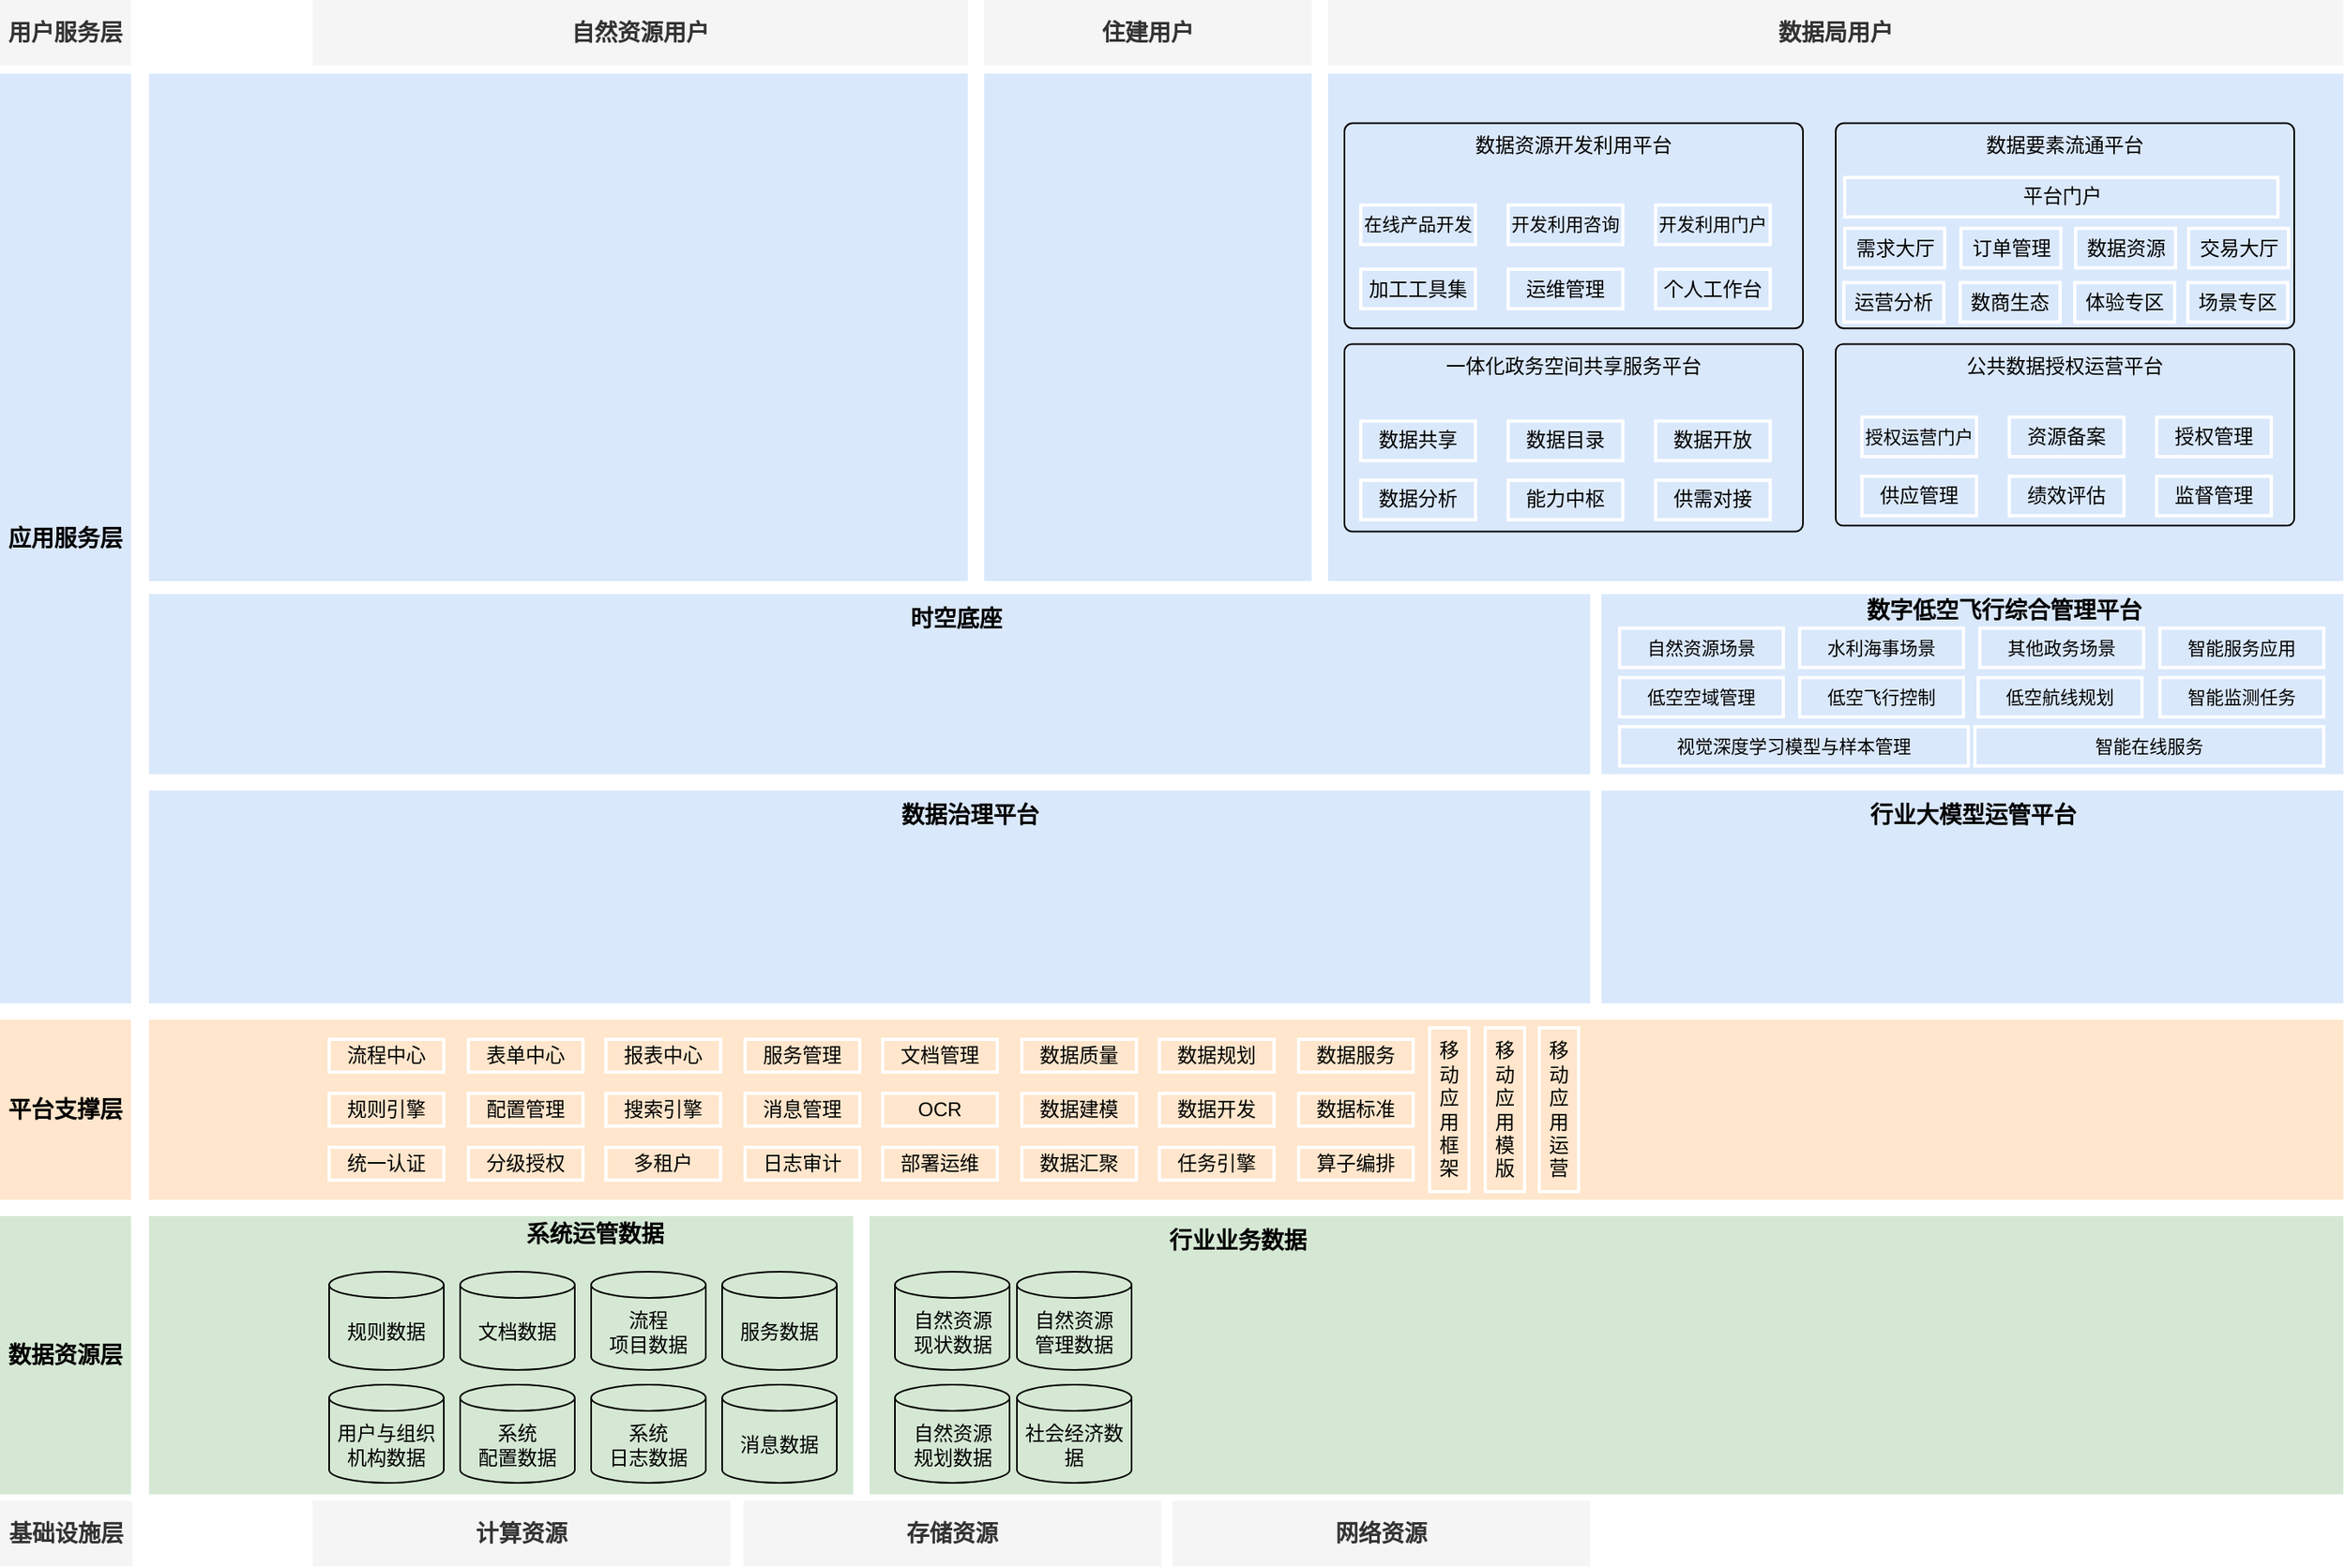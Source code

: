 <mxfile version="24.7.17">
  <diagram name="第 1 页" id="eXAId7AeTqNhBxDjCLfQ">
    <mxGraphModel dx="2436" dy="2009" grid="1" gridSize="10" guides="1" tooltips="1" connect="1" arrows="1" fold="1" page="1" pageScale="1" pageWidth="827" pageHeight="1169" math="0" shadow="0">
      <root>
        <mxCell id="0" />
        <mxCell id="1" parent="0" />
        <mxCell id="gW8PeKBPmqR-yox59LKh-1" value="&lt;font style=&quot;font-size: 14px;&quot;&gt;计算资源&lt;/font&gt;" style="rounded=0;whiteSpace=wrap;html=1;fillColor=#f5f5f5;fontColor=#333333;strokeColor=#666666;" parent="1" vertex="1">
          <mxGeometry x="110" y="603" width="255" height="50" as="geometry" />
        </mxCell>
        <mxCell id="gW8PeKBPmqR-yox59LKh-2" value="&lt;font style=&quot;font-size: 14px;&quot;&gt;存储资源&lt;/font&gt;" style="rounded=0;whiteSpace=wrap;html=1;fillColor=#f5f5f5;fontColor=#333333;strokeColor=none;fontStyle=1;fontSize=14;" parent="1" vertex="1">
          <mxGeometry x="373" y="674" width="255" height="40" as="geometry" />
        </mxCell>
        <mxCell id="gW8PeKBPmqR-yox59LKh-3" value="&lt;font style=&quot;font-size: 14px;&quot;&gt;网络资源&lt;/font&gt;" style="rounded=0;whiteSpace=wrap;html=1;fillColor=#f5f5f5;fontColor=#333333;strokeColor=none;fontStyle=1;fontSize=14;" parent="1" vertex="1">
          <mxGeometry x="635" y="674" width="255" height="40" as="geometry" />
        </mxCell>
        <mxCell id="gW8PeKBPmqR-yox59LKh-12" value="" style="rounded=0;whiteSpace=wrap;html=1;fillColor=#ffe6cc;strokeColor=none;" parent="1" vertex="1">
          <mxGeometry x="10" y="380" width="1340" height="110" as="geometry" />
        </mxCell>
        <mxCell id="gW8PeKBPmqR-yox59LKh-15" value="" style="rounded=0;whiteSpace=wrap;html=1;fillColor=#dae8fc;strokeColor=none;" parent="1" vertex="1">
          <mxGeometry x="10" y="120" width="880" height="110" as="geometry" />
        </mxCell>
        <mxCell id="gW8PeKBPmqR-yox59LKh-16" value="" style="rounded=0;whiteSpace=wrap;html=1;fillColor=#dae8fc;strokeColor=none;" parent="1" vertex="1">
          <mxGeometry x="10" y="240" width="880" height="130" as="geometry" />
        </mxCell>
        <mxCell id="gW8PeKBPmqR-yox59LKh-17" value="&lt;font style=&quot;font-size: 14px;&quot;&gt;自然资源用户&lt;/font&gt;" style="rounded=0;whiteSpace=wrap;html=1;fillColor=#f5f5f5;fontColor=#333333;strokeColor=none;fontSize=14;fontStyle=1" parent="1" vertex="1">
          <mxGeometry x="110" y="-243" width="400" height="40" as="geometry" />
        </mxCell>
        <mxCell id="gW8PeKBPmqR-yox59LKh-18" value="&lt;span style=&quot;font-size: 14px;&quot;&gt;住建用户&lt;/span&gt;" style="rounded=0;whiteSpace=wrap;html=1;fillColor=#f5f5f5;fontColor=#333333;strokeColor=none;fontSize=14;fontStyle=1" parent="1" vertex="1">
          <mxGeometry x="520" y="-243" width="200" height="40" as="geometry" />
        </mxCell>
        <mxCell id="gW8PeKBPmqR-yox59LKh-19" value="&lt;span style=&quot;font-size: 14px;&quot;&gt;数据局用户&lt;/span&gt;" style="rounded=0;whiteSpace=wrap;html=1;fillColor=#f5f5f5;fontColor=#333333;strokeColor=none;fontSize=14;fontStyle=1" parent="1" vertex="1">
          <mxGeometry x="730" y="-243" width="620" height="40" as="geometry" />
        </mxCell>
        <mxCell id="gW8PeKBPmqR-yox59LKh-20" value="平台支撑层" style="text;html=1;align=center;verticalAlign=middle;whiteSpace=wrap;rounded=0;fontSize=14;fontStyle=1;fillColor=#ffe6cc;strokeColor=none;" parent="1" vertex="1">
          <mxGeometry x="-81" y="380" width="80" height="110" as="geometry" />
        </mxCell>
        <mxCell id="gW8PeKBPmqR-yox59LKh-21" value="基础设施层" style="text;html=1;align=center;verticalAlign=middle;whiteSpace=wrap;rounded=0;fontSize=14;fontStyle=1;fillColor=#f5f5f5;fontFamily=Helvetica;fontColor=#333333;strokeColor=none;" parent="1" vertex="1">
          <mxGeometry x="-81" y="674" width="81" height="40" as="geometry" />
        </mxCell>
        <mxCell id="gW8PeKBPmqR-yox59LKh-22" value="数据资源层" style="text;html=1;align=center;verticalAlign=middle;whiteSpace=wrap;rounded=0;fontSize=14;fontStyle=1;fillColor=#d5e8d4;strokeColor=none;" parent="1" vertex="1">
          <mxGeometry x="-81" y="500" width="80" height="170" as="geometry" />
        </mxCell>
        <mxCell id="gW8PeKBPmqR-yox59LKh-23" value="应用服务层" style="text;html=1;align=center;verticalAlign=middle;whiteSpace=wrap;rounded=0;fontSize=14;fontStyle=1;fillColor=#dae8fc;strokeColor=none;" parent="1" vertex="1">
          <mxGeometry x="-81" y="-198" width="80" height="568" as="geometry" />
        </mxCell>
        <mxCell id="gW8PeKBPmqR-yox59LKh-24" value="用户服务层" style="text;html=1;align=center;verticalAlign=middle;whiteSpace=wrap;rounded=0;fontSize=14;fontStyle=1;fillColor=#f5f5f5;fontColor=#333333;strokeColor=none;" parent="1" vertex="1">
          <mxGeometry x="-81" y="-243" width="80" height="40" as="geometry" />
        </mxCell>
        <mxCell id="gW8PeKBPmqR-yox59LKh-25" value="统一认证" style="rounded=0;whiteSpace=wrap;html=1;fillColor=none;strokeColor=#ffffff;strokeWidth=2;" parent="1" vertex="1">
          <mxGeometry x="120" y="458" width="70" height="20" as="geometry" />
        </mxCell>
        <mxCell id="gW8PeKBPmqR-yox59LKh-26" value="分级授权" style="rounded=0;whiteSpace=wrap;html=1;fillColor=none;strokeColor=#ffffff;strokeWidth=2;" parent="1" vertex="1">
          <mxGeometry x="205" y="458" width="70" height="20" as="geometry" />
        </mxCell>
        <mxCell id="gW8PeKBPmqR-yox59LKh-27" value="多租户" style="rounded=0;whiteSpace=wrap;html=1;fillColor=none;strokeColor=#ffffff;strokeWidth=2;" parent="1" vertex="1">
          <mxGeometry x="289" y="458" width="70" height="20" as="geometry" />
        </mxCell>
        <mxCell id="gW8PeKBPmqR-yox59LKh-28" value="流程中心" style="rounded=0;whiteSpace=wrap;html=1;fillColor=none;strokeColor=#ffffff;strokeWidth=2;" parent="1" vertex="1">
          <mxGeometry x="120" y="392" width="70" height="20" as="geometry" />
        </mxCell>
        <mxCell id="gW8PeKBPmqR-yox59LKh-29" value="表单中心" style="rounded=0;whiteSpace=wrap;html=1;fillColor=none;strokeColor=#ffffff;strokeWidth=2;" parent="1" vertex="1">
          <mxGeometry x="205" y="392" width="70" height="20" as="geometry" />
        </mxCell>
        <mxCell id="gW8PeKBPmqR-yox59LKh-30" value="报表中心" style="rounded=0;whiteSpace=wrap;html=1;fillColor=none;strokeColor=#ffffff;strokeWidth=2;" parent="1" vertex="1">
          <mxGeometry x="289" y="392" width="70" height="20" as="geometry" />
        </mxCell>
        <mxCell id="gW8PeKBPmqR-yox59LKh-31" value="规则引擎" style="rounded=0;whiteSpace=wrap;html=1;fillColor=none;strokeColor=#ffffff;strokeWidth=2;" parent="1" vertex="1">
          <mxGeometry x="120" y="425" width="70" height="20" as="geometry" />
        </mxCell>
        <mxCell id="gW8PeKBPmqR-yox59LKh-32" value="配置管理" style="rounded=0;whiteSpace=wrap;html=1;fillColor=none;strokeColor=#ffffff;strokeWidth=2;" parent="1" vertex="1">
          <mxGeometry x="205" y="425" width="70" height="20" as="geometry" />
        </mxCell>
        <mxCell id="gW8PeKBPmqR-yox59LKh-33" value="部署运维" style="rounded=0;whiteSpace=wrap;html=1;fillColor=none;strokeColor=#ffffff;strokeWidth=2;" parent="1" vertex="1">
          <mxGeometry x="458" y="458" width="70" height="20" as="geometry" />
        </mxCell>
        <mxCell id="gW8PeKBPmqR-yox59LKh-34" value="日志审计" style="rounded=0;whiteSpace=wrap;html=1;fillColor=none;strokeColor=#ffffff;strokeWidth=2;" parent="1" vertex="1">
          <mxGeometry x="374" y="458" width="70" height="20" as="geometry" />
        </mxCell>
        <mxCell id="gW8PeKBPmqR-yox59LKh-35" value="消息管理" style="rounded=0;whiteSpace=wrap;html=1;fillColor=none;strokeColor=#ffffff;strokeWidth=2;" parent="1" vertex="1">
          <mxGeometry x="374" y="425" width="70" height="20" as="geometry" />
        </mxCell>
        <mxCell id="gW8PeKBPmqR-yox59LKh-36" value="服务管理" style="rounded=0;whiteSpace=wrap;html=1;fillColor=none;strokeColor=#ffffff;strokeWidth=2;" parent="1" vertex="1">
          <mxGeometry x="374" y="392" width="70" height="20" as="geometry" />
        </mxCell>
        <mxCell id="gW8PeKBPmqR-yox59LKh-37" value="文档管理" style="rounded=0;whiteSpace=wrap;html=1;fillColor=none;strokeColor=#ffffff;strokeWidth=2;" parent="1" vertex="1">
          <mxGeometry x="458" y="392" width="70" height="20" as="geometry" />
        </mxCell>
        <mxCell id="gW8PeKBPmqR-yox59LKh-38" value="OCR" style="rounded=0;whiteSpace=wrap;html=1;fillColor=none;strokeColor=#ffffff;strokeWidth=2;" parent="1" vertex="1">
          <mxGeometry x="458" y="425" width="70" height="20" as="geometry" />
        </mxCell>
        <mxCell id="gW8PeKBPmqR-yox59LKh-39" value="搜索引擎" style="rounded=0;whiteSpace=wrap;html=1;fillColor=none;strokeColor=#ffffff;strokeWidth=2;" parent="1" vertex="1">
          <mxGeometry x="289" y="425" width="70" height="20" as="geometry" />
        </mxCell>
        <mxCell id="gW8PeKBPmqR-yox59LKh-40" value="数据汇聚" style="rounded=0;whiteSpace=wrap;html=1;fillColor=none;strokeColor=#ffffff;strokeWidth=2;" parent="1" vertex="1">
          <mxGeometry x="543" y="458" width="70" height="20" as="geometry" />
        </mxCell>
        <mxCell id="gW8PeKBPmqR-yox59LKh-41" value="数据质量" style="rounded=0;whiteSpace=wrap;html=1;fillColor=none;strokeColor=#ffffff;strokeWidth=2;" parent="1" vertex="1">
          <mxGeometry x="543" y="392" width="70" height="20" as="geometry" />
        </mxCell>
        <mxCell id="gW8PeKBPmqR-yox59LKh-42" value="数据建模" style="rounded=0;whiteSpace=wrap;html=1;fillColor=none;strokeColor=#ffffff;strokeWidth=2;" parent="1" vertex="1">
          <mxGeometry x="543" y="425" width="70" height="20" as="geometry" />
        </mxCell>
        <mxCell id="gW8PeKBPmqR-yox59LKh-43" value="数据开发" style="rounded=0;whiteSpace=wrap;html=1;fillColor=none;strokeColor=#ffffff;strokeWidth=2;" parent="1" vertex="1">
          <mxGeometry x="627" y="425" width="70" height="20" as="geometry" />
        </mxCell>
        <mxCell id="gW8PeKBPmqR-yox59LKh-44" value="数据服务" style="rounded=0;whiteSpace=wrap;html=1;fillColor=none;strokeColor=#ffffff;strokeWidth=2;" parent="1" vertex="1">
          <mxGeometry x="712" y="392" width="70" height="20" as="geometry" />
        </mxCell>
        <mxCell id="gW8PeKBPmqR-yox59LKh-45" value="数据标准" style="rounded=0;whiteSpace=wrap;html=1;fillColor=none;strokeColor=#ffffff;strokeWidth=2;" parent="1" vertex="1">
          <mxGeometry x="712" y="425" width="70" height="20" as="geometry" />
        </mxCell>
        <mxCell id="gW8PeKBPmqR-yox59LKh-46" value="数据规划" style="rounded=0;whiteSpace=wrap;html=1;fillColor=none;strokeColor=#ffffff;strokeWidth=2;" parent="1" vertex="1">
          <mxGeometry x="627" y="392" width="70" height="20" as="geometry" />
        </mxCell>
        <mxCell id="gW8PeKBPmqR-yox59LKh-47" value="任务引擎" style="rounded=0;whiteSpace=wrap;html=1;fillColor=none;strokeColor=#ffffff;strokeWidth=2;" parent="1" vertex="1">
          <mxGeometry x="627" y="458" width="70" height="20" as="geometry" />
        </mxCell>
        <mxCell id="gW8PeKBPmqR-yox59LKh-48" value="算子编排" style="rounded=0;whiteSpace=wrap;html=1;fillColor=none;strokeColor=#ffffff;strokeWidth=2;" parent="1" vertex="1">
          <mxGeometry x="712" y="458" width="70" height="20" as="geometry" />
        </mxCell>
        <mxCell id="gW8PeKBPmqR-yox59LKh-49" value="移动应用运营" style="rounded=0;whiteSpace=wrap;html=1;fillColor=none;strokeColor=#ffffff;strokeWidth=2;" parent="1" vertex="1">
          <mxGeometry x="859" y="385" width="24" height="100" as="geometry" />
        </mxCell>
        <mxCell id="gW8PeKBPmqR-yox59LKh-50" value="移动应用框架" style="rounded=0;whiteSpace=wrap;html=1;fillColor=none;strokeColor=#ffffff;strokeWidth=2;" parent="1" vertex="1">
          <mxGeometry x="792" y="385" width="24" height="100" as="geometry" />
        </mxCell>
        <mxCell id="gW8PeKBPmqR-yox59LKh-51" value="移动应用模版" style="rounded=0;whiteSpace=wrap;html=1;fillColor=none;strokeColor=#ffffff;strokeWidth=2;" parent="1" vertex="1">
          <mxGeometry x="826" y="385" width="24" height="100" as="geometry" />
        </mxCell>
        <mxCell id="juO7j_CipVgZOBiZybFH-2" value="" style="rounded=0;whiteSpace=wrap;html=1;fillColor=#d5e8d4;strokeColor=none;" parent="1" vertex="1">
          <mxGeometry x="10" y="500" width="430" height="170" as="geometry" />
        </mxCell>
        <mxCell id="juO7j_CipVgZOBiZybFH-3" value="用户与组织机构数据" style="shape=cylinder3;whiteSpace=wrap;html=1;boundedLbl=1;backgroundOutline=1;size=8;fillColor=none;" parent="1" vertex="1">
          <mxGeometry x="120" y="603" width="70" height="60" as="geometry" />
        </mxCell>
        <mxCell id="juO7j_CipVgZOBiZybFH-7" value="流程&lt;div&gt;项目数据&lt;/div&gt;" style="shape=cylinder3;whiteSpace=wrap;html=1;boundedLbl=1;backgroundOutline=1;size=8;fillColor=none;" parent="1" vertex="1">
          <mxGeometry x="280" y="534" width="70" height="60" as="geometry" />
        </mxCell>
        <mxCell id="juO7j_CipVgZOBiZybFH-8" value="&lt;span style=&quot;background-color: initial;&quot;&gt;服务数据&lt;/span&gt;" style="shape=cylinder3;whiteSpace=wrap;html=1;boundedLbl=1;backgroundOutline=1;size=8;fillColor=none;" parent="1" vertex="1">
          <mxGeometry x="360" y="534" width="70" height="60" as="geometry" />
        </mxCell>
        <mxCell id="juO7j_CipVgZOBiZybFH-9" value="&lt;span style=&quot;background-color: initial;&quot;&gt;文档数据&lt;/span&gt;" style="shape=cylinder3;whiteSpace=wrap;html=1;boundedLbl=1;backgroundOutline=1;size=8;fillColor=none;" parent="1" vertex="1">
          <mxGeometry x="200" y="534" width="70" height="60" as="geometry" />
        </mxCell>
        <mxCell id="juO7j_CipVgZOBiZybFH-10" value="&lt;span style=&quot;background-color: initial;&quot;&gt;规则数据&lt;/span&gt;" style="shape=cylinder3;whiteSpace=wrap;html=1;boundedLbl=1;backgroundOutline=1;size=8;fillColor=none;" parent="1" vertex="1">
          <mxGeometry x="120" y="534" width="70" height="60" as="geometry" />
        </mxCell>
        <mxCell id="juO7j_CipVgZOBiZybFH-11" value="&lt;span style=&quot;background-color: initial;&quot;&gt;系统&lt;/span&gt;&lt;div&gt;&lt;span style=&quot;background-color: initial;&quot;&gt;日志数据&lt;/span&gt;&lt;/div&gt;" style="shape=cylinder3;whiteSpace=wrap;html=1;boundedLbl=1;backgroundOutline=1;size=8;fillColor=none;" parent="1" vertex="1">
          <mxGeometry x="280" y="603" width="70" height="60" as="geometry" />
        </mxCell>
        <mxCell id="juO7j_CipVgZOBiZybFH-12" value="&lt;span style=&quot;background-color: initial;&quot;&gt;消息数据&lt;/span&gt;" style="shape=cylinder3;whiteSpace=wrap;html=1;boundedLbl=1;backgroundOutline=1;size=8;fillColor=none;" parent="1" vertex="1">
          <mxGeometry x="360" y="603" width="70" height="60" as="geometry" />
        </mxCell>
        <mxCell id="juO7j_CipVgZOBiZybFH-13" value="&lt;span style=&quot;background-color: initial;&quot;&gt;系统&lt;/span&gt;&lt;div&gt;&lt;span style=&quot;background-color: initial;&quot;&gt;配置数据&lt;/span&gt;&lt;/div&gt;" style="shape=cylinder3;whiteSpace=wrap;html=1;boundedLbl=1;backgroundOutline=1;size=8;fillColor=none;" parent="1" vertex="1">
          <mxGeometry x="200" y="603" width="70" height="60" as="geometry" />
        </mxCell>
        <mxCell id="juO7j_CipVgZOBiZybFH-14" value="系统运管数据" style="text;html=1;align=center;verticalAlign=middle;whiteSpace=wrap;rounded=0;fontStyle=1;fontSize=14;" parent="1" vertex="1">
          <mxGeometry x="235" y="496" width="95" height="30" as="geometry" />
        </mxCell>
        <mxCell id="juO7j_CipVgZOBiZybFH-15" value="" style="rounded=0;whiteSpace=wrap;html=1;fillColor=#d5e8d4;strokeColor=none;" parent="1" vertex="1">
          <mxGeometry x="450" y="500" width="900" height="170" as="geometry" />
        </mxCell>
        <mxCell id="juO7j_CipVgZOBiZybFH-16" value="行业业务数据" style="text;html=1;align=center;verticalAlign=middle;whiteSpace=wrap;rounded=0;fontStyle=1;strokeColor=none;fontSize=14;" parent="1" vertex="1">
          <mxGeometry x="630" y="500" width="90" height="30" as="geometry" />
        </mxCell>
        <mxCell id="juO7j_CipVgZOBiZybFH-17" value="&lt;font style=&quot;font-size: 14px;&quot;&gt;计算资源&lt;/font&gt;" style="rounded=0;whiteSpace=wrap;html=1;fillColor=#f5f5f5;fontColor=#333333;strokeColor=none;fontStyle=1;fontSize=14;" parent="1" vertex="1">
          <mxGeometry x="110" y="674" width="255" height="40" as="geometry" />
        </mxCell>
        <mxCell id="juO7j_CipVgZOBiZybFH-18" value="&lt;span style=&quot;background-color: initial;&quot;&gt;自然资源&lt;/span&gt;&lt;div&gt;&lt;span style=&quot;background-color: initial;&quot;&gt;规划数据&lt;/span&gt;&lt;/div&gt;" style="shape=cylinder3;whiteSpace=wrap;html=1;boundedLbl=1;backgroundOutline=1;size=8;fillColor=none;" parent="1" vertex="1">
          <mxGeometry x="465.5" y="603" width="70" height="60" as="geometry" />
        </mxCell>
        <mxCell id="juO7j_CipVgZOBiZybFH-19" value="&lt;span style=&quot;background-color: initial;&quot;&gt;自然资源&lt;/span&gt;&lt;div&gt;&lt;span style=&quot;background-color: initial;&quot;&gt;现状数据&lt;/span&gt;&lt;/div&gt;" style="shape=cylinder3;whiteSpace=wrap;html=1;boundedLbl=1;backgroundOutline=1;size=8;fillColor=none;" parent="1" vertex="1">
          <mxGeometry x="465.5" y="534" width="70" height="60" as="geometry" />
        </mxCell>
        <mxCell id="juO7j_CipVgZOBiZybFH-20" value="&lt;span style=&quot;background-color: initial;&quot;&gt;自然资源&lt;/span&gt;&lt;div&gt;&lt;span style=&quot;background-color: initial;&quot;&gt;管理数据&lt;/span&gt;&lt;/div&gt;" style="shape=cylinder3;whiteSpace=wrap;html=1;boundedLbl=1;backgroundOutline=1;size=8;fillColor=none;" parent="1" vertex="1">
          <mxGeometry x="540" y="534" width="70" height="60" as="geometry" />
        </mxCell>
        <mxCell id="juO7j_CipVgZOBiZybFH-21" value="&lt;span style=&quot;background-color: initial;&quot;&gt;社会经济数据&lt;/span&gt;" style="shape=cylinder3;whiteSpace=wrap;html=1;boundedLbl=1;backgroundOutline=1;size=8;fillColor=none;" parent="1" vertex="1">
          <mxGeometry x="540" y="603" width="70" height="60" as="geometry" />
        </mxCell>
        <mxCell id="juO7j_CipVgZOBiZybFH-22" value="时空底座" style="text;html=1;align=center;verticalAlign=middle;whiteSpace=wrap;rounded=0;fontStyle=1;fontSize=14;" parent="1" vertex="1">
          <mxGeometry x="463" y="120" width="80" height="30" as="geometry" />
        </mxCell>
        <mxCell id="juO7j_CipVgZOBiZybFH-23" value="数据治理平台" style="text;html=1;align=center;verticalAlign=middle;whiteSpace=wrap;rounded=0;fontStyle=1;fontSize=14;" parent="1" vertex="1">
          <mxGeometry x="463" y="240" width="97" height="30" as="geometry" />
        </mxCell>
        <mxCell id="juO7j_CipVgZOBiZybFH-24" value="" style="rounded=0;whiteSpace=wrap;html=1;fillColor=#dae8fc;strokeColor=none;" parent="1" vertex="1">
          <mxGeometry x="10" y="-198" width="500" height="310" as="geometry" />
        </mxCell>
        <mxCell id="juO7j_CipVgZOBiZybFH-25" value="" style="rounded=0;whiteSpace=wrap;html=1;fillColor=#dae8fc;strokeColor=none;" parent="1" vertex="1">
          <mxGeometry x="520" y="-198" width="200" height="310" as="geometry" />
        </mxCell>
        <mxCell id="juO7j_CipVgZOBiZybFH-26" value="" style="rounded=0;whiteSpace=wrap;html=1;fillColor=#dae8fc;strokeColor=none;" parent="1" vertex="1">
          <mxGeometry x="730" y="-198" width="620" height="310" as="geometry" />
        </mxCell>
        <mxCell id="ZOYTXHk_VnNkoqSfOSc5-2" value="一体化政务空间共享服务平台" style="rounded=1;whiteSpace=wrap;html=1;arcSize=4;align=center;verticalAlign=top;fillColor=none;" parent="1" vertex="1">
          <mxGeometry x="740" y="-32.737" width="280" height="114.487" as="geometry" />
        </mxCell>
        <mxCell id="ZOYTXHk_VnNkoqSfOSc5-3" value="数据共享" style="rounded=0;whiteSpace=wrap;html=1;fillColor=none;strokeColor=#ffffff;strokeWidth=2;" parent="1" vertex="1">
          <mxGeometry x="750" y="14.263" width="70" height="24.103" as="geometry" />
        </mxCell>
        <mxCell id="ZOYTXHk_VnNkoqSfOSc5-4" value="数据目录" style="rounded=0;whiteSpace=wrap;html=1;fillColor=none;strokeColor=#ffffff;strokeWidth=2;" parent="1" vertex="1">
          <mxGeometry x="840" y="14.263" width="70" height="24.103" as="geometry" />
        </mxCell>
        <mxCell id="ZOYTXHk_VnNkoqSfOSc5-5" value="数据开放" style="rounded=0;whiteSpace=wrap;html=1;fillColor=none;strokeColor=#ffffff;strokeWidth=2;" parent="1" vertex="1">
          <mxGeometry x="930" y="14.263" width="70" height="24.103" as="geometry" />
        </mxCell>
        <mxCell id="ZOYTXHk_VnNkoqSfOSc5-6" value="供需对接" style="rounded=0;whiteSpace=wrap;html=1;fillColor=none;strokeColor=#ffffff;strokeWidth=2;" parent="1" vertex="1">
          <mxGeometry x="930" y="50.417" width="70" height="24.103" as="geometry" />
        </mxCell>
        <mxCell id="ZOYTXHk_VnNkoqSfOSc5-7" value="数据分析" style="rounded=0;whiteSpace=wrap;html=1;fillColor=none;strokeColor=#ffffff;strokeWidth=2;" parent="1" vertex="1">
          <mxGeometry x="750" y="50.417" width="70" height="24.103" as="geometry" />
        </mxCell>
        <mxCell id="ZOYTXHk_VnNkoqSfOSc5-8" value="能力中枢" style="rounded=0;whiteSpace=wrap;html=1;fillColor=none;strokeColor=#ffffff;strokeWidth=2;" parent="1" vertex="1">
          <mxGeometry x="840" y="50.417" width="70" height="24.103" as="geometry" />
        </mxCell>
        <mxCell id="ZOYTXHk_VnNkoqSfOSc5-9" value="数据资源开发利用平台" style="rounded=1;whiteSpace=wrap;html=1;arcSize=4;align=center;verticalAlign=top;fillColor=none;" parent="1" vertex="1">
          <mxGeometry x="740" y="-167.75" width="280" height="125.37" as="geometry" />
        </mxCell>
        <mxCell id="ZOYTXHk_VnNkoqSfOSc5-10" value="加工工具集" style="rounded=0;whiteSpace=wrap;html=1;fillColor=none;strokeColor=#ffffff;strokeWidth=2;" parent="1" vertex="1">
          <mxGeometry x="750" y="-78.532" width="70" height="24.103" as="geometry" />
        </mxCell>
        <mxCell id="ZOYTXHk_VnNkoqSfOSc5-11" value="运维管理" style="rounded=0;whiteSpace=wrap;html=1;fillColor=none;strokeColor=#ffffff;strokeWidth=2;" parent="1" vertex="1">
          <mxGeometry x="840" y="-78.532" width="70" height="24.103" as="geometry" />
        </mxCell>
        <mxCell id="ZOYTXHk_VnNkoqSfOSc5-12" value="个人工作台" style="rounded=0;whiteSpace=wrap;html=1;fillColor=none;strokeColor=#ffffff;strokeWidth=2;" parent="1" vertex="1">
          <mxGeometry x="930" y="-78.532" width="70" height="24.103" as="geometry" />
        </mxCell>
        <mxCell id="ZOYTXHk_VnNkoqSfOSc5-13" value="在线产品开发" style="rounded=0;whiteSpace=wrap;html=1;fillColor=none;strokeColor=#ffffff;strokeWidth=2;fontSize=11;" parent="1" vertex="1">
          <mxGeometry x="750" y="-117.699" width="70" height="24.103" as="geometry" />
        </mxCell>
        <mxCell id="ZOYTXHk_VnNkoqSfOSc5-14" value="开发利用咨询" style="rounded=0;whiteSpace=wrap;html=1;fillColor=none;strokeColor=#ffffff;strokeWidth=2;fontSize=11;" parent="1" vertex="1">
          <mxGeometry x="840" y="-117.699" width="70" height="24.103" as="geometry" />
        </mxCell>
        <mxCell id="ZOYTXHk_VnNkoqSfOSc5-15" value="开发利用门户" style="rounded=0;whiteSpace=wrap;html=1;fillColor=none;strokeColor=#ffffff;strokeWidth=2;fontSize=11;" parent="1" vertex="1">
          <mxGeometry x="930" y="-117.699" width="70" height="24.103" as="geometry" />
        </mxCell>
        <mxCell id="ZOYTXHk_VnNkoqSfOSc5-16" value="公共数据授权运营平台" style="rounded=1;whiteSpace=wrap;html=1;arcSize=4;align=center;verticalAlign=top;fillColor=none;" parent="1" vertex="1">
          <mxGeometry x="1040" y="-32.737" width="280" height="110.872" as="geometry" />
        </mxCell>
        <mxCell id="ZOYTXHk_VnNkoqSfOSc5-17" value="授权运营门户" style="rounded=0;whiteSpace=wrap;html=1;fillColor=none;strokeColor=#ffffff;strokeWidth=2;fontSize=11;" parent="1" vertex="1">
          <mxGeometry x="1056" y="11.853" width="70" height="24.103" as="geometry" />
        </mxCell>
        <mxCell id="ZOYTXHk_VnNkoqSfOSc5-18" value="资源备案" style="rounded=0;whiteSpace=wrap;html=1;fillColor=none;strokeColor=#ffffff;strokeWidth=2;" parent="1" vertex="1">
          <mxGeometry x="1146" y="11.853" width="70" height="24.103" as="geometry" />
        </mxCell>
        <mxCell id="ZOYTXHk_VnNkoqSfOSc5-19" value="授权管理" style="rounded=0;whiteSpace=wrap;html=1;fillColor=none;strokeColor=#ffffff;strokeWidth=2;" parent="1" vertex="1">
          <mxGeometry x="1236" y="11.853" width="70" height="24.103" as="geometry" />
        </mxCell>
        <mxCell id="ZOYTXHk_VnNkoqSfOSc5-20" value="监督管理" style="rounded=0;whiteSpace=wrap;html=1;fillColor=none;strokeColor=#ffffff;strokeWidth=2;" parent="1" vertex="1">
          <mxGeometry x="1236" y="48.006" width="70" height="24.103" as="geometry" />
        </mxCell>
        <mxCell id="ZOYTXHk_VnNkoqSfOSc5-21" value="供应管理" style="rounded=0;whiteSpace=wrap;html=1;fillColor=none;strokeColor=#ffffff;strokeWidth=2;" parent="1" vertex="1">
          <mxGeometry x="1056" y="48.006" width="70" height="24.103" as="geometry" />
        </mxCell>
        <mxCell id="ZOYTXHk_VnNkoqSfOSc5-22" value="绩效评估" style="rounded=0;whiteSpace=wrap;html=1;fillColor=none;strokeColor=#ffffff;strokeWidth=2;" parent="1" vertex="1">
          <mxGeometry x="1146" y="48.006" width="70" height="24.103" as="geometry" />
        </mxCell>
        <mxCell id="ZOYTXHk_VnNkoqSfOSc5-23" value="数据要素流通平台" style="rounded=1;whiteSpace=wrap;html=1;arcSize=4;align=center;verticalAlign=top;fillColor=none;" parent="1" vertex="1">
          <mxGeometry x="1040" y="-167.75" width="280" height="125.37" as="geometry" />
        </mxCell>
        <mxCell id="ZOYTXHk_VnNkoqSfOSc5-24" value="运营分析" style="rounded=0;whiteSpace=wrap;html=1;fillColor=none;strokeColor=#ffffff;strokeWidth=2;" parent="1" vertex="1">
          <mxGeometry x="1045" y="-70.327" width="61" height="24.103" as="geometry" />
        </mxCell>
        <mxCell id="ZOYTXHk_VnNkoqSfOSc5-25" value="数商生态" style="rounded=0;whiteSpace=wrap;html=1;fillColor=none;strokeColor=#ffffff;strokeWidth=2;" parent="1" vertex="1">
          <mxGeometry x="1116" y="-70.327" width="61" height="24.103" as="geometry" />
        </mxCell>
        <mxCell id="ZOYTXHk_VnNkoqSfOSc5-26" value="体验专区" style="rounded=0;whiteSpace=wrap;html=1;fillColor=none;strokeColor=#ffffff;strokeWidth=2;" parent="1" vertex="1">
          <mxGeometry x="1186" y="-70.327" width="61" height="24.103" as="geometry" />
        </mxCell>
        <mxCell id="ZOYTXHk_VnNkoqSfOSc5-27" value="场景专区" style="rounded=0;whiteSpace=wrap;html=1;fillColor=none;strokeColor=#ffffff;strokeWidth=2;" parent="1" vertex="1">
          <mxGeometry x="1255" y="-70.327" width="61" height="24.103" as="geometry" />
        </mxCell>
        <mxCell id="ZOYTXHk_VnNkoqSfOSc5-28" value="需求大厅" style="rounded=0;whiteSpace=wrap;html=1;fillColor=none;strokeColor=#ffffff;strokeWidth=2;" parent="1" vertex="1">
          <mxGeometry x="1045.5" y="-103.468" width="61" height="24.103" as="geometry" />
        </mxCell>
        <mxCell id="ZOYTXHk_VnNkoqSfOSc5-29" value="订单管理" style="rounded=0;whiteSpace=wrap;html=1;fillColor=none;strokeColor=#ffffff;strokeWidth=2;" parent="1" vertex="1">
          <mxGeometry x="1116.5" y="-103.468" width="61" height="24.103" as="geometry" />
        </mxCell>
        <mxCell id="ZOYTXHk_VnNkoqSfOSc5-30" value="数据资源" style="rounded=0;whiteSpace=wrap;html=1;fillColor=none;strokeColor=#ffffff;strokeWidth=2;" parent="1" vertex="1">
          <mxGeometry x="1186.5" y="-103.468" width="61" height="24.103" as="geometry" />
        </mxCell>
        <mxCell id="ZOYTXHk_VnNkoqSfOSc5-31" value="交易大厅" style="rounded=0;whiteSpace=wrap;html=1;fillColor=none;strokeColor=#ffffff;strokeWidth=2;" parent="1" vertex="1">
          <mxGeometry x="1255.5" y="-103.468" width="61" height="24.103" as="geometry" />
        </mxCell>
        <mxCell id="ZOYTXHk_VnNkoqSfOSc5-32" value="平台门户" style="rounded=0;whiteSpace=wrap;html=1;fillColor=none;strokeColor=#FFFFFF;strokeWidth=2;" parent="1" vertex="1">
          <mxGeometry x="1045.5" y="-134.57" width="264.5" height="24.1" as="geometry" />
        </mxCell>
        <mxCell id="ZOYTXHk_VnNkoqSfOSc5-35" value="" style="rounded=0;whiteSpace=wrap;html=1;fillColor=#dae8fc;strokeColor=none;" parent="1" vertex="1">
          <mxGeometry x="897" y="120" width="453" height="110" as="geometry" />
        </mxCell>
        <mxCell id="ZOYTXHk_VnNkoqSfOSc5-38" value="视觉深度学习模型与样本管理" style="rounded=0;whiteSpace=wrap;html=1;fillColor=none;strokeColor=#FFFFFF;strokeWidth=2;fontSize=11;" parent="1" vertex="1">
          <mxGeometry x="908" y="201" width="213" height="24" as="geometry" />
        </mxCell>
        <mxCell id="ZOYTXHk_VnNkoqSfOSc5-39" value="智能在线服务" style="rounded=0;whiteSpace=wrap;html=1;fillColor=none;strokeColor=#FFFFFF;strokeWidth=2;fontSize=11;" parent="1" vertex="1">
          <mxGeometry x="1125" y="201" width="213" height="24" as="geometry" />
        </mxCell>
        <mxCell id="ZOYTXHk_VnNkoqSfOSc5-40" value="智能监测任务" style="rounded=0;whiteSpace=wrap;html=1;fillColor=none;strokeColor=#FFFFFF;strokeWidth=2;fontSize=11;" parent="1" vertex="1">
          <mxGeometry x="1238" y="170.99" width="100" height="24" as="geometry" />
        </mxCell>
        <mxCell id="ZOYTXHk_VnNkoqSfOSc5-42" value="自然资源场景" style="rounded=0;whiteSpace=wrap;html=1;fillColor=none;strokeColor=#FFFFFF;strokeWidth=2;fontSize=11;" parent="1" vertex="1">
          <mxGeometry x="908" y="140.79" width="100" height="24" as="geometry" />
        </mxCell>
        <mxCell id="ZOYTXHk_VnNkoqSfOSc5-43" value="水利海事场景" style="rounded=0;whiteSpace=wrap;html=1;fillColor=none;strokeColor=#FFFFFF;strokeWidth=2;fontSize=11;" parent="1" vertex="1">
          <mxGeometry x="1018" y="140.79" width="100" height="24" as="geometry" />
        </mxCell>
        <mxCell id="ZOYTXHk_VnNkoqSfOSc5-44" value="其他政务场景" style="rounded=0;whiteSpace=wrap;html=1;fillColor=none;strokeColor=#FFFFFF;strokeWidth=2;fontSize=11;" parent="1" vertex="1">
          <mxGeometry x="1128" y="140.79" width="100" height="24" as="geometry" />
        </mxCell>
        <mxCell id="ZOYTXHk_VnNkoqSfOSc5-45" value="智能服务应用" style="rounded=0;whiteSpace=wrap;html=1;fillColor=none;strokeColor=#FFFFFF;strokeWidth=2;fontSize=11;" parent="1" vertex="1">
          <mxGeometry x="1238" y="140.79" width="100" height="24" as="geometry" />
        </mxCell>
        <mxCell id="ZOYTXHk_VnNkoqSfOSc5-47" value="低空空域管理" style="rounded=0;whiteSpace=wrap;html=1;fillColor=none;strokeColor=#FFFFFF;strokeWidth=2;fontSize=11;" parent="1" vertex="1">
          <mxGeometry x="908" y="171" width="100" height="23.99" as="geometry" />
        </mxCell>
        <mxCell id="ZOYTXHk_VnNkoqSfOSc5-48" value="低空飞行控制" style="rounded=0;whiteSpace=wrap;html=1;fillColor=none;strokeColor=#FFFFFF;strokeWidth=2;fontSize=11;" parent="1" vertex="1">
          <mxGeometry x="1018.004" y="171" width="100" height="24" as="geometry" />
        </mxCell>
        <mxCell id="ZOYTXHk_VnNkoqSfOSc5-49" value="低空航线规划" style="rounded=0;whiteSpace=wrap;html=1;fillColor=none;strokeColor=#FFFFFF;strokeWidth=2;fontSize=11;" parent="1" vertex="1">
          <mxGeometry x="1126.998" y="171" width="100" height="24" as="geometry" />
        </mxCell>
        <mxCell id="ZOYTXHk_VnNkoqSfOSc5-51" value="数字低空飞行综合管理平台" style="text;html=1;align=center;verticalAlign=middle;whiteSpace=wrap;rounded=0;fontStyle=1;fontSize=14;" parent="1" vertex="1">
          <mxGeometry x="1050.75" y="115" width="184" height="30" as="geometry" />
        </mxCell>
        <mxCell id="ZOYTXHk_VnNkoqSfOSc5-52" value="" style="rounded=0;whiteSpace=wrap;html=1;fillColor=#dae8fc;strokeColor=none;" parent="1" vertex="1">
          <mxGeometry x="897" y="240" width="453" height="130" as="geometry" />
        </mxCell>
        <mxCell id="ZOYTXHk_VnNkoqSfOSc5-53" value="行业大模型运管平台" style="text;html=1;align=center;verticalAlign=middle;whiteSpace=wrap;rounded=0;fontStyle=1;fontSize=14;" parent="1" vertex="1">
          <mxGeometry x="1032" y="240" width="184" height="30" as="geometry" />
        </mxCell>
      </root>
    </mxGraphModel>
  </diagram>
</mxfile>
